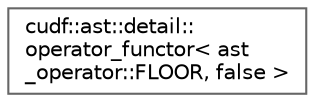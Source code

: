 digraph "类继承关系图"
{
 // LATEX_PDF_SIZE
  bgcolor="transparent";
  edge [fontname=Helvetica,fontsize=10,labelfontname=Helvetica,labelfontsize=10];
  node [fontname=Helvetica,fontsize=10,shape=box,height=0.2,width=0.4];
  rankdir="LR";
  Node0 [id="Node000000",label="cudf::ast::detail::\loperator_functor\< ast\l_operator::FLOOR, false \>",height=0.2,width=0.4,color="grey40", fillcolor="white", style="filled",URL="$structcudf_1_1ast_1_1detail_1_1operator__functor_3_01ast__operator_1_1_f_l_o_o_r_00_01false_01_4.html",tooltip=" "];
}
